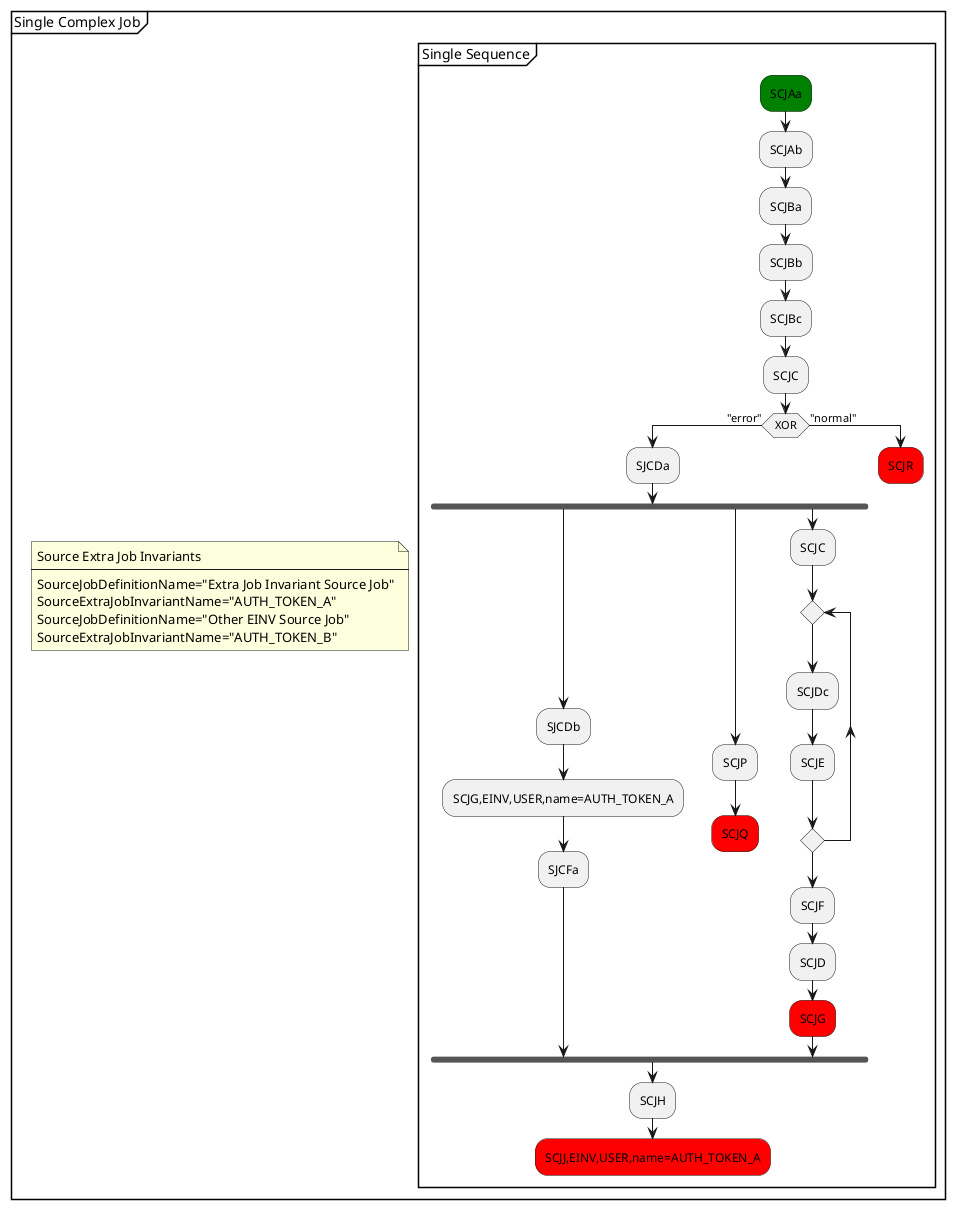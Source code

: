 @startuml

partition "Single Complex Job" {
note
 Source Extra Job Invariants
 ----
 SourceJobDefinitionName="Extra Job Invariant Source Job"
 SourceExtraJobInvariantName="AUTH_TOKEN_A"
 SourceJobDefinitionName="Other EINV Source Job"
 SourceExtraJobInvariantName="AUTH_TOKEN_B"
end note
group "Single Sequence"
  #green:SCJAa;
  :SCJAb;
  :SCJBa;
  :SCJBb;
  :SCJBc;
  :SCJC;
  if (XOR) then ("error")
    :SJCDa;
    fork
    :SJCDb;
      :SCJG,EINV,USER,name=AUTH_TOKEN_A;
      :SJCFa;
    fork again
      :SCJP;
      #red:SCJQ;
      detach
    fork again
      :SCJC;
      repeat
        :SCJDc;
        :SCJE;
      repeat while
      :SCJF;
      :SCJD;
      #red:SCJG;
    end fork
    :SCJH;
    #red:SCJJ,EINV,USER,name=AUTH_TOKEN_A;
    detach
  else ("normal")
    #red:SCJR;
    detach
  endif
end group
}
@enduml